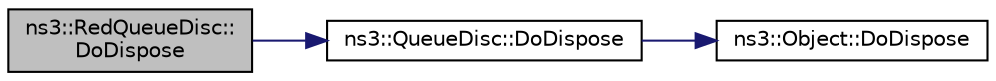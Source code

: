 digraph "ns3::RedQueueDisc::DoDispose"
{
 // LATEX_PDF_SIZE
  edge [fontname="Helvetica",fontsize="10",labelfontname="Helvetica",labelfontsize="10"];
  node [fontname="Helvetica",fontsize="10",shape=record];
  rankdir="LR";
  Node1 [label="ns3::RedQueueDisc::\lDoDispose",height=0.2,width=0.4,color="black", fillcolor="grey75", style="filled", fontcolor="black",tooltip="Dispose of the object."];
  Node1 -> Node2 [color="midnightblue",fontsize="10",style="solid",fontname="Helvetica"];
  Node2 [label="ns3::QueueDisc::DoDispose",height=0.2,width=0.4,color="black", fillcolor="white", style="filled",URL="$classns3_1_1_queue_disc.html#ad2eafba04edabab10bc6ea9d5ea273e1",tooltip="Dispose of the object."];
  Node2 -> Node3 [color="midnightblue",fontsize="10",style="solid",fontname="Helvetica"];
  Node3 [label="ns3::Object::DoDispose",height=0.2,width=0.4,color="black", fillcolor="white", style="filled",URL="$classns3_1_1_object.html#a475d429a75d302d4775f4ae32479b287",tooltip="Destructor implementation."];
}
